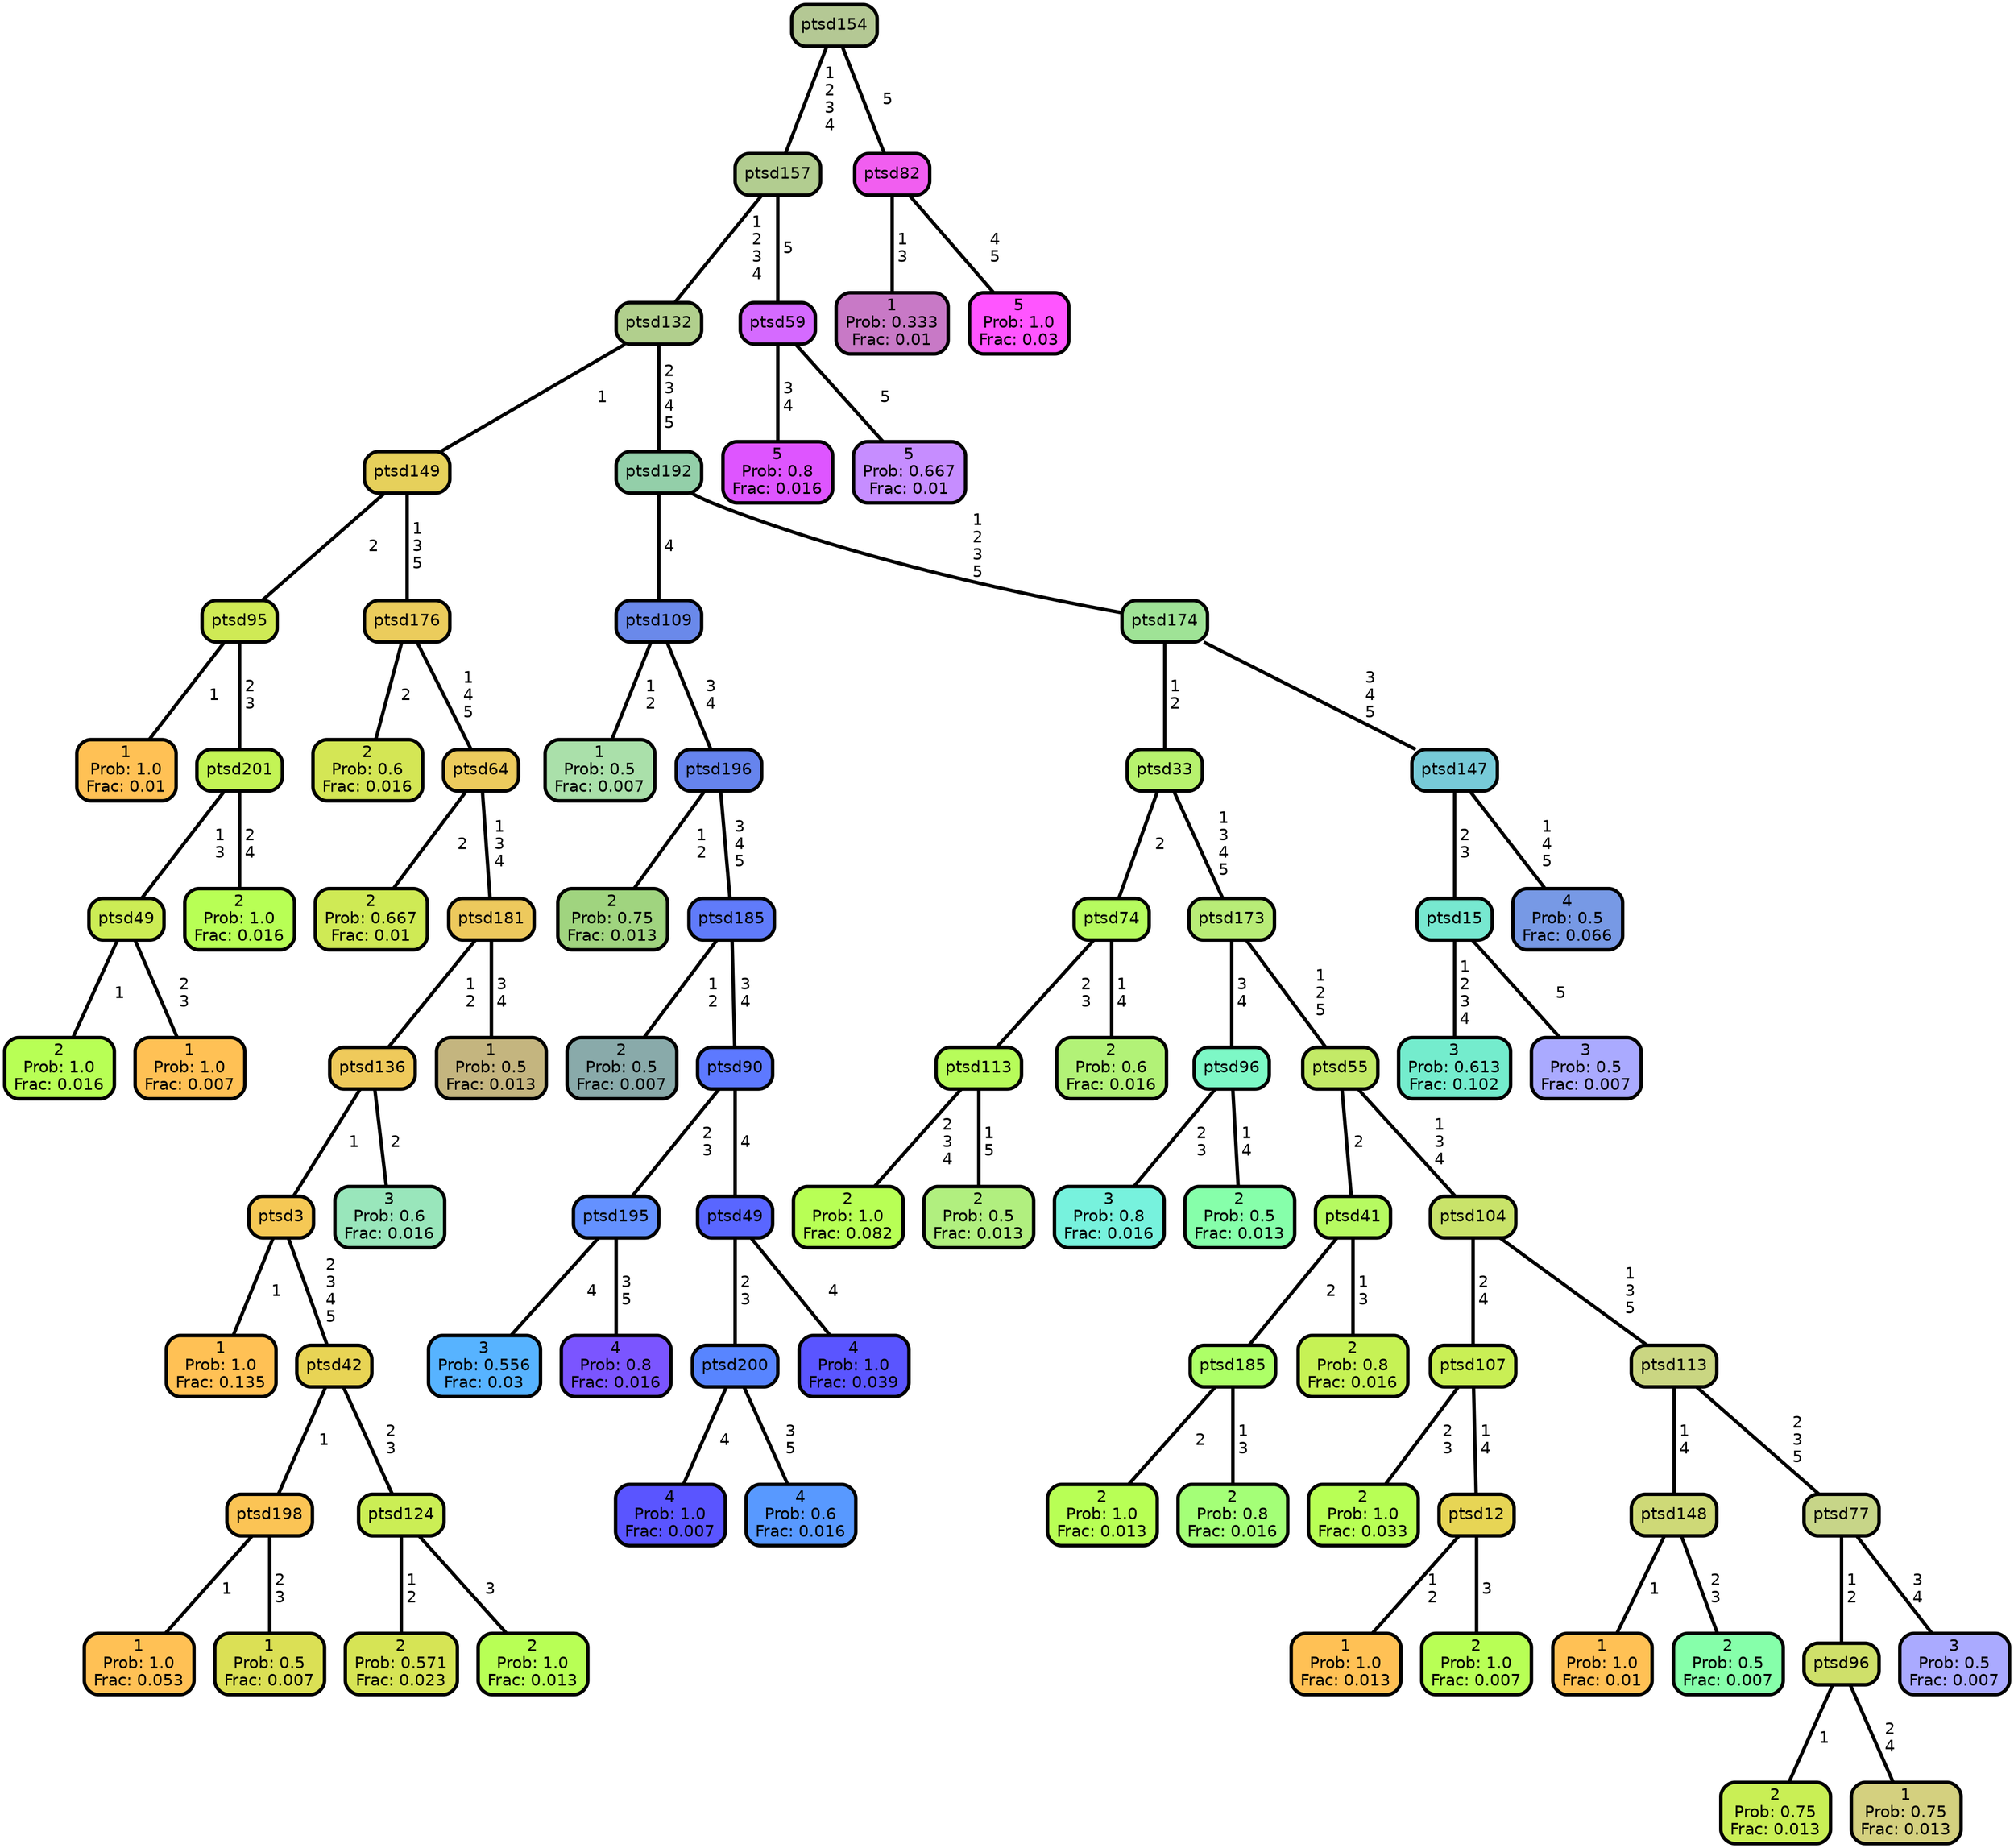 graph Tree {
node [shape=box, style="filled, rounded",color="black",penwidth="3",fontcolor="black",                 fontname=helvetica] ;
graph [ranksep="0 equally", splines=straight,                 bgcolor=transparent, dpi=200] ;
edge [fontname=helvetica, color=black] ;
0 [label="1
Prob: 1.0
Frac: 0.01", fillcolor="#ffc155"] ;
1 [label="ptsd95", fillcolor="#cfea55"] ;
2 [label="2
Prob: 1.0
Frac: 0.016", fillcolor="#b8ff55"] ;
3 [label="ptsd49", fillcolor="#cced55"] ;
4 [label="1
Prob: 1.0
Frac: 0.007", fillcolor="#ffc155"] ;
5 [label="ptsd201", fillcolor="#c3f455"] ;
6 [label="2
Prob: 1.0
Frac: 0.016", fillcolor="#b8ff55"] ;
7 [label="ptsd149", fillcolor="#e6d05b"] ;
8 [label="2
Prob: 0.6
Frac: 0.016", fillcolor="#d4e655"] ;
9 [label="ptsd176", fillcolor="#ebcc5c"] ;
10 [label="2
Prob: 0.667
Frac: 0.01", fillcolor="#cfea55"] ;
11 [label="ptsd64", fillcolor="#eccb5d"] ;
12 [label="1
Prob: 1.0
Frac: 0.135", fillcolor="#ffc155"] ;
13 [label="ptsd3", fillcolor="#f5c855"] ;
14 [label="1
Prob: 1.0
Frac: 0.053", fillcolor="#ffc155"] ;
15 [label="ptsd198", fillcolor="#fbc455"] ;
16 [label="1
Prob: 0.5
Frac: 0.007", fillcolor="#dbe055"] ;
17 [label="ptsd42", fillcolor="#e8d455"] ;
18 [label="2
Prob: 0.571
Frac: 0.023", fillcolor="#d6e455"] ;
19 [label="ptsd124", fillcolor="#cbee55"] ;
20 [label="2
Prob: 1.0
Frac: 0.013", fillcolor="#b8ff55"] ;
21 [label="ptsd136", fillcolor="#efca5b"] ;
22 [label="3
Prob: 0.6
Frac: 0.016", fillcolor="#99e6bb"] ;
23 [label="ptsd181", fillcolor="#edc95d"] ;
24 [label="1
Prob: 0.5
Frac: 0.013", fillcolor="#c4b57f"] ;
25 [label="ptsd132", fillcolor="#b1cf8d"] ;
26 [label="1
Prob: 0.5
Frac: 0.007", fillcolor="#aae0aa"] ;
27 [label="ptsd109", fillcolor="#6a89ea"] ;
28 [label="2
Prob: 0.75
Frac: 0.013", fillcolor="#a0d47f"] ;
29 [label="ptsd196", fillcolor="#6684ed"] ;
30 [label="2
Prob: 0.5
Frac: 0.007", fillcolor="#89aaaa"] ;
31 [label="ptsd185", fillcolor="#607bfa"] ;
32 [label="3
Prob: 0.556
Frac: 0.03", fillcolor="#57b3ff"] ;
33 [label="ptsd195", fillcolor="#6491ff"] ;
34 [label="4
Prob: 0.8
Frac: 0.016", fillcolor="#7b55ff"] ;
35 [label="ptsd90", fillcolor="#5d79ff"] ;
36 [label="4
Prob: 1.0
Frac: 0.007", fillcolor="#5a55ff"] ;
37 [label="ptsd200", fillcolor="#5885ff"] ;
38 [label="4
Prob: 0.6
Frac: 0.016", fillcolor="#5899ff"] ;
39 [label="ptsd49", fillcolor="#5966ff"] ;
40 [label="4
Prob: 1.0
Frac: 0.039", fillcolor="#5a55ff"] ;
41 [label="ptsd192", fillcolor="#93cfa9"] ;
42 [label="2
Prob: 1.0
Frac: 0.082", fillcolor="#b8ff55"] ;
43 [label="ptsd113", fillcolor="#b7fc5a"] ;
44 [label="2
Prob: 0.5
Frac: 0.013", fillcolor="#b1ef7f"] ;
45 [label="ptsd74", fillcolor="#b6fb5f"] ;
46 [label="2
Prob: 0.6
Frac: 0.016", fillcolor="#b2f277"] ;
47 [label="ptsd33", fillcolor="#b7f26e"] ;
48 [label="3
Prob: 0.8
Frac: 0.016", fillcolor="#77f2dd"] ;
49 [label="ptsd96", fillcolor="#7df8c6"] ;
50 [label="2
Prob: 0.5
Frac: 0.013", fillcolor="#86ffaa"] ;
51 [label="ptsd173", fillcolor="#b8ec77"] ;
52 [label="2
Prob: 1.0
Frac: 0.013", fillcolor="#b8ff55"] ;
53 [label="ptsd185", fillcolor="#adff67"] ;
54 [label="2
Prob: 0.8
Frac: 0.016", fillcolor="#a4ff77"] ;
55 [label="ptsd41", fillcolor="#b6fa61"] ;
56 [label="2
Prob: 0.8
Frac: 0.016", fillcolor="#c6f255"] ;
57 [label="ptsd55", fillcolor="#c3ea67"] ;
58 [label="2
Prob: 1.0
Frac: 0.033", fillcolor="#b8ff55"] ;
59 [label="ptsd107", fillcolor="#c9ef55"] ;
60 [label="1
Prob: 1.0
Frac: 0.013", fillcolor="#ffc155"] ;
61 [label="ptsd12", fillcolor="#e7d555"] ;
62 [label="2
Prob: 1.0
Frac: 0.007", fillcolor="#b8ff55"] ;
63 [label="ptsd104", fillcolor="#c9e36a"] ;
64 [label="1
Prob: 1.0
Frac: 0.01", fillcolor="#ffc155"] ;
65 [label="ptsd148", fillcolor="#ced977"] ;
66 [label="2
Prob: 0.5
Frac: 0.007", fillcolor="#86ffaa"] ;
67 [label="ptsd113", fillcolor="#cad682"] ;
68 [label="2
Prob: 0.75
Frac: 0.013", fillcolor="#c9ef55"] ;
69 [label="ptsd96", fillcolor="#cfe06a"] ;
70 [label="1
Prob: 0.75
Frac: 0.013", fillcolor="#d4d07f"] ;
71 [label="ptsd77", fillcolor="#c7d588"] ;
72 [label="3
Prob: 0.5
Frac: 0.007", fillcolor="#aaaaff"] ;
73 [label="ptsd174", fillcolor="#9fe396"] ;
74 [label="3
Prob: 0.613
Frac: 0.102", fillcolor="#74eccd"] ;
75 [label="ptsd15", fillcolor="#77e8d0"] ;
76 [label="3
Prob: 0.5
Frac: 0.007", fillcolor="#aaaaff"] ;
77 [label="ptsd147", fillcolor="#77cad8"] ;
78 [label="4
Prob: 0.5
Frac: 0.066", fillcolor="#7799e5"] ;
79 [label="ptsd157", fillcolor="#b2cd90"] ;
80 [label="5
Prob: 0.8
Frac: 0.016", fillcolor="#de55ff"] ;
81 [label="ptsd59", fillcolor="#d56aff"] ;
82 [label="5
Prob: 0.667
Frac: 0.01", fillcolor="#c68dff"] ;
83 [label="ptsd154", fillcolor="#b4c894"] ;
84 [label="1
Prob: 0.333
Frac: 0.01", fillcolor="#c879c6"] ;
85 [label="ptsd82", fillcolor="#f15ef0"] ;
86 [label="5
Prob: 1.0
Frac: 0.03", fillcolor="#ff55ff"] ;
1 -- 0 [label=" 1",penwidth=3] ;
1 -- 5 [label=" 2\n 3",penwidth=3] ;
3 -- 2 [label=" 1",penwidth=3] ;
3 -- 4 [label=" 2\n 3",penwidth=3] ;
5 -- 3 [label=" 1\n 3",penwidth=3] ;
5 -- 6 [label=" 2\n 4",penwidth=3] ;
7 -- 1 [label=" 2",penwidth=3] ;
7 -- 9 [label=" 1\n 3\n 5",penwidth=3] ;
9 -- 8 [label=" 2",penwidth=3] ;
9 -- 11 [label=" 1\n 4\n 5",penwidth=3] ;
11 -- 10 [label=" 2",penwidth=3] ;
11 -- 23 [label=" 1\n 3\n 4",penwidth=3] ;
13 -- 12 [label=" 1",penwidth=3] ;
13 -- 17 [label=" 2\n 3\n 4\n 5",penwidth=3] ;
15 -- 14 [label=" 1",penwidth=3] ;
15 -- 16 [label=" 2\n 3",penwidth=3] ;
17 -- 15 [label=" 1",penwidth=3] ;
17 -- 19 [label=" 2\n 3",penwidth=3] ;
19 -- 18 [label=" 1\n 2",penwidth=3] ;
19 -- 20 [label=" 3",penwidth=3] ;
21 -- 13 [label=" 1",penwidth=3] ;
21 -- 22 [label=" 2",penwidth=3] ;
23 -- 21 [label=" 1\n 2",penwidth=3] ;
23 -- 24 [label=" 3\n 4",penwidth=3] ;
25 -- 7 [label=" 1",penwidth=3] ;
25 -- 41 [label=" 2\n 3\n 4\n 5",penwidth=3] ;
27 -- 26 [label=" 1\n 2",penwidth=3] ;
27 -- 29 [label=" 3\n 4",penwidth=3] ;
29 -- 28 [label=" 1\n 2",penwidth=3] ;
29 -- 31 [label=" 3\n 4\n 5",penwidth=3] ;
31 -- 30 [label=" 1\n 2",penwidth=3] ;
31 -- 35 [label=" 3\n 4",penwidth=3] ;
33 -- 32 [label=" 4",penwidth=3] ;
33 -- 34 [label=" 3\n 5",penwidth=3] ;
35 -- 33 [label=" 2\n 3",penwidth=3] ;
35 -- 39 [label=" 4",penwidth=3] ;
37 -- 36 [label=" 4",penwidth=3] ;
37 -- 38 [label=" 3\n 5",penwidth=3] ;
39 -- 37 [label=" 2\n 3",penwidth=3] ;
39 -- 40 [label=" 4",penwidth=3] ;
41 -- 27 [label=" 4",penwidth=3] ;
41 -- 73 [label=" 1\n 2\n 3\n 5",penwidth=3] ;
43 -- 42 [label=" 2\n 3\n 4",penwidth=3] ;
43 -- 44 [label=" 1\n 5",penwidth=3] ;
45 -- 43 [label=" 2\n 3",penwidth=3] ;
45 -- 46 [label=" 1\n 4",penwidth=3] ;
47 -- 45 [label=" 2",penwidth=3] ;
47 -- 51 [label=" 1\n 3\n 4\n 5",penwidth=3] ;
49 -- 48 [label=" 2\n 3",penwidth=3] ;
49 -- 50 [label=" 1\n 4",penwidth=3] ;
51 -- 49 [label=" 3\n 4",penwidth=3] ;
51 -- 57 [label=" 1\n 2\n 5",penwidth=3] ;
53 -- 52 [label=" 2",penwidth=3] ;
53 -- 54 [label=" 1\n 3",penwidth=3] ;
55 -- 53 [label=" 2",penwidth=3] ;
55 -- 56 [label=" 1\n 3",penwidth=3] ;
57 -- 55 [label=" 2",penwidth=3] ;
57 -- 63 [label=" 1\n 3\n 4",penwidth=3] ;
59 -- 58 [label=" 2\n 3",penwidth=3] ;
59 -- 61 [label=" 1\n 4",penwidth=3] ;
61 -- 60 [label=" 1\n 2",penwidth=3] ;
61 -- 62 [label=" 3",penwidth=3] ;
63 -- 59 [label=" 2\n 4",penwidth=3] ;
63 -- 67 [label=" 1\n 3\n 5",penwidth=3] ;
65 -- 64 [label=" 1",penwidth=3] ;
65 -- 66 [label=" 2\n 3",penwidth=3] ;
67 -- 65 [label=" 1\n 4",penwidth=3] ;
67 -- 71 [label=" 2\n 3\n 5",penwidth=3] ;
69 -- 68 [label=" 1",penwidth=3] ;
69 -- 70 [label=" 2\n 4",penwidth=3] ;
71 -- 69 [label=" 1\n 2",penwidth=3] ;
71 -- 72 [label=" 3\n 4",penwidth=3] ;
73 -- 47 [label=" 1\n 2",penwidth=3] ;
73 -- 77 [label=" 3\n 4\n 5",penwidth=3] ;
75 -- 74 [label=" 1\n 2\n 3\n 4",penwidth=3] ;
75 -- 76 [label=" 5",penwidth=3] ;
77 -- 75 [label=" 2\n 3",penwidth=3] ;
77 -- 78 [label=" 1\n 4\n 5",penwidth=3] ;
79 -- 25 [label=" 1\n 2\n 3\n 4",penwidth=3] ;
79 -- 81 [label=" 5",penwidth=3] ;
81 -- 80 [label=" 3\n 4",penwidth=3] ;
81 -- 82 [label=" 5",penwidth=3] ;
83 -- 79 [label=" 1\n 2\n 3\n 4",penwidth=3] ;
83 -- 85 [label=" 5",penwidth=3] ;
85 -- 84 [label=" 1\n 3",penwidth=3] ;
85 -- 86 [label=" 4\n 5",penwidth=3] ;
{rank = same;}}
